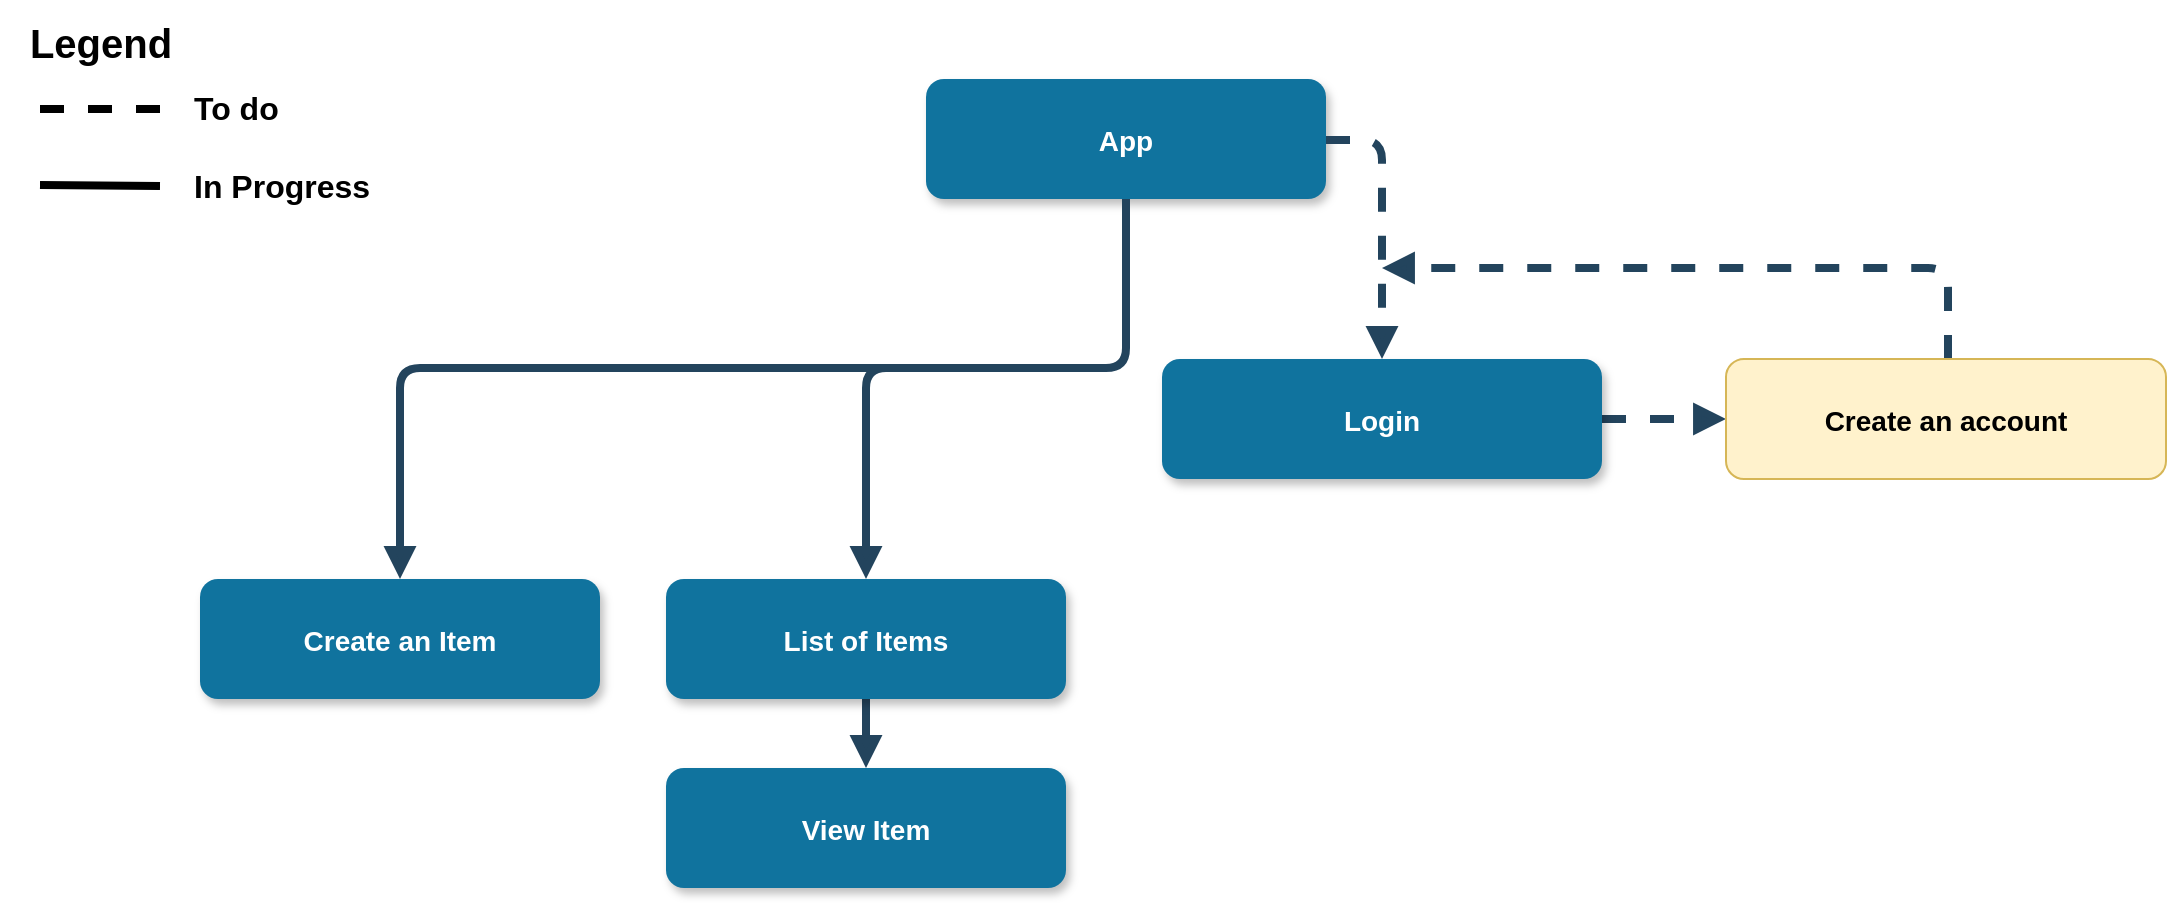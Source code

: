 <mxfile version="10.6.0" type="github"><diagram name="Page-1" id="97916047-d0de-89f5-080d-49f4d83e522f"><mxGraphModel dx="1076" dy="706" grid="1" gridSize="10" guides="1" tooltips="1" connect="1" arrows="1" fold="1" page="1" pageScale="1.5" pageWidth="1169" pageHeight="827" background="#ffffff" math="0" shadow="0"><root><mxCell id="0"/><mxCell id="1" parent="0"/><mxCell id="2" value="App" style="rounded=1;fillColor=#10739E;strokeColor=none;shadow=1;gradientColor=none;fontStyle=1;fontColor=#FFFFFF;fontSize=14;" parent="1" vertex="1"><mxGeometry x="672" y="205.5" width="200" height="60" as="geometry"/></mxCell><mxCell id="wrMwAU7R6yyWY7t5FUH1-56" value="" style="edgeStyle=orthogonalEdgeStyle;rounded=1;orthogonalLoop=1;jettySize=auto;html=1;strokeColor=#23445D;strokeWidth=4;endArrow=block;endFill=1;dashed=1;" parent="1" source="3" target="wrMwAU7R6yyWY7t5FUH1-55" edge="1"><mxGeometry relative="1" as="geometry"/></mxCell><mxCell id="3" value="Login" style="rounded=1;fillColor=#10739E;strokeColor=none;shadow=1;gradientColor=none;fontStyle=1;fontColor=#FFFFFF;fontSize=14;" parent="1" vertex="1"><mxGeometry x="790" y="345.5" width="220" height="60" as="geometry"/></mxCell><mxCell id="wrMwAU7R6yyWY7t5FUH1-64" value="" style="edgeStyle=orthogonalEdgeStyle;rounded=1;orthogonalLoop=1;jettySize=auto;html=1;endArrow=block;endFill=1;strokeColor=#23445D;strokeWidth=4;dashed=1;" parent="1" source="wrMwAU7R6yyWY7t5FUH1-55" edge="1"><mxGeometry relative="1" as="geometry"><mxPoint x="900" y="300" as="targetPoint"/><Array as="points"><mxPoint x="1183" y="300"/></Array></mxGeometry></mxCell><mxCell id="wrMwAU7R6yyWY7t5FUH1-55" value="Create an account" style="rounded=1;shadow=0;fontStyle=1;fontSize=14;comic=0;glass=0;fillColor=#fff2cc;strokeColor=#d6b656;" parent="1" vertex="1"><mxGeometry x="1072" y="345.5" width="220" height="60" as="geometry"/></mxCell><mxCell id="wrMwAU7R6yyWY7t5FUH1-62" value="" style="edgeStyle=orthogonalEdgeStyle;rounded=1;orthogonalLoop=1;jettySize=auto;html=1;strokeWidth=4;endArrow=block;endFill=1;strokeColor=#23445D;" parent="1" source="5" target="wrMwAU7R6yyWY7t5FUH1-61" edge="1"><mxGeometry relative="1" as="geometry"/></mxCell><mxCell id="jDQJS0BryyIJhd99NDVk-43" value="" style="edgeStyle=orthogonalEdgeStyle;rounded=1;orthogonalLoop=1;jettySize=auto;html=1;strokeWidth=4;fontSize=20;endArrow=block;endFill=1;strokeColor=#23445D;" edge="1" parent="1" target="jDQJS0BryyIJhd99NDVk-42"><mxGeometry relative="1" as="geometry"><mxPoint x="660" y="350" as="sourcePoint"/><Array as="points"><mxPoint x="643" y="350"/><mxPoint x="363" y="350"/></Array></mxGeometry></mxCell><mxCell id="5" value="List of Items" style="rounded=1;fillColor=#10739E;strokeColor=none;shadow=1;gradientColor=none;fontStyle=1;fontColor=#FFFFFF;fontSize=14;" parent="1" vertex="1"><mxGeometry x="542" y="455.5" width="200" height="60" as="geometry"/></mxCell><mxCell id="jDQJS0BryyIJhd99NDVk-42" value="Create an Item" style="rounded=1;fillColor=#10739E;strokeColor=none;shadow=1;gradientColor=none;fontStyle=1;fontColor=#FFFFFF;fontSize=14;" vertex="1" parent="1"><mxGeometry x="309" y="455.5" width="200" height="60" as="geometry"/></mxCell><mxCell id="wrMwAU7R6yyWY7t5FUH1-61" value="View Item" style="rounded=1;fillColor=#10739E;strokeColor=none;shadow=1;gradientColor=none;fontStyle=1;fontColor=#FFFFFF;fontSize=14;" parent="1" vertex="1"><mxGeometry x="542" y="550" width="200" height="60" as="geometry"/></mxCell><mxCell id="29" value="" style="edgeStyle=elbowEdgeStyle;elbow=vertical;strokeWidth=4;endArrow=block;endFill=1;fontStyle=1;strokeColor=#23445D;dashed=1;" parent="1" source="2" target="3" edge="1"><mxGeometry x="22" y="165.5" width="100" height="100" as="geometry"><mxPoint x="22" y="265.5" as="sourcePoint"/><mxPoint x="122" y="165.5" as="targetPoint"/><Array as="points"><mxPoint x="900" y="236"/></Array></mxGeometry></mxCell><mxCell id="30" value="" style="edgeStyle=elbowEdgeStyle;elbow=vertical;strokeWidth=4;endArrow=block;endFill=1;fontStyle=1;strokeColor=#23445D;exitX=0.5;exitY=1;exitDx=0;exitDy=0;" parent="1" source="2" target="5" edge="1"><mxGeometry x="22" y="165.5" width="100" height="100" as="geometry"><mxPoint x="22" y="265.5" as="sourcePoint"/><mxPoint x="122" y="165.5" as="targetPoint"/><Array as="points"><mxPoint x="642" y="350"/><mxPoint x="642" y="340"/><mxPoint x="730" y="270"/><mxPoint x="642" y="300"/></Array></mxGeometry></mxCell><mxCell id="jDQJS0BryyIJhd99NDVk-41" value="" style="group" vertex="1" connectable="0" parent="1"><mxGeometry x="209" y="166.5" width="235" height="112.5" as="geometry"/></mxCell><mxCell id="jDQJS0BryyIJhd99NDVk-30" value="Legend" style="text;strokeColor=none;fillColor=none;html=1;fontSize=20;fontStyle=1;verticalAlign=middle;align=center;" vertex="1" parent="jDQJS0BryyIJhd99NDVk-41"><mxGeometry width="100" height="40" as="geometry"/></mxCell><mxCell id="jDQJS0BryyIJhd99NDVk-31" value="To do" style="text;strokeColor=none;fillColor=none;html=1;fontSize=16;fontStyle=1;verticalAlign=middle;align=left;labelPosition=center;verticalLabelPosition=middle;" vertex="1" parent="jDQJS0BryyIJhd99NDVk-41"><mxGeometry x="95" y="33.5" width="100" height="40" as="geometry"/></mxCell><mxCell id="jDQJS0BryyIJhd99NDVk-32" value="In Progress" style="text;strokeColor=none;fillColor=none;html=1;fontSize=16;fontStyle=1;verticalAlign=middle;align=left;" vertex="1" parent="jDQJS0BryyIJhd99NDVk-41"><mxGeometry x="95" y="72.5" width="140" height="40" as="geometry"/></mxCell><mxCell id="jDQJS0BryyIJhd99NDVk-39" value="" style="endArrow=none;dashed=1;html=1;strokeWidth=4;" edge="1" parent="jDQJS0BryyIJhd99NDVk-41"><mxGeometry width="50" height="50" relative="1" as="geometry"><mxPoint x="20" y="54" as="sourcePoint"/><mxPoint x="90" y="54" as="targetPoint"/></mxGeometry></mxCell><mxCell id="jDQJS0BryyIJhd99NDVk-40" value="" style="endArrow=none;html=1;strokeWidth=4;fontSize=20;" edge="1" parent="jDQJS0BryyIJhd99NDVk-41"><mxGeometry width="50" height="50" relative="1" as="geometry"><mxPoint x="20" y="92" as="sourcePoint"/><mxPoint x="80" y="92.5" as="targetPoint"/></mxGeometry></mxCell></root></mxGraphModel></diagram></mxfile>